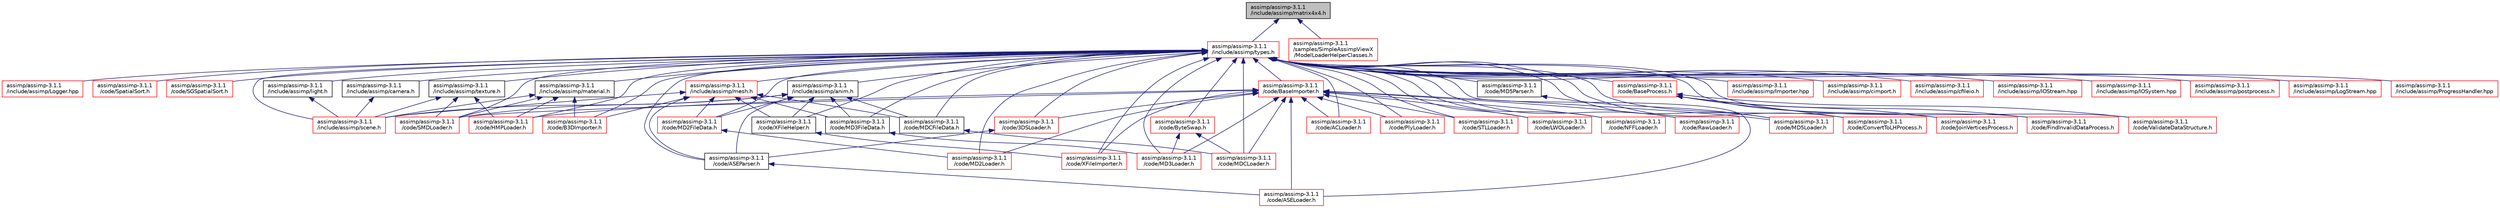 digraph "assimp/assimp-3.1.1/include/assimp/matrix4x4.h"
{
  edge [fontname="Helvetica",fontsize="10",labelfontname="Helvetica",labelfontsize="10"];
  node [fontname="Helvetica",fontsize="10",shape=record];
  Node1 [label="assimp/assimp-3.1.1\l/include/assimp/matrix4x4.h",height=0.2,width=0.4,color="black", fillcolor="grey75", style="filled", fontcolor="black"];
  Node1 -> Node2 [dir="back",color="midnightblue",fontsize="10",style="solid",fontname="Helvetica"];
  Node2 [label="assimp/assimp-3.1.1\l/include/assimp/types.h",height=0.2,width=0.4,color="red", fillcolor="white", style="filled",URL="$assimp_2assimp-3_81_81_2include_2assimp_2types_8h_source.html"];
  Node2 -> Node3 [dir="back",color="midnightblue",fontsize="10",style="solid",fontname="Helvetica"];
  Node3 [label="assimp/assimp-3.1.1\l/include/assimp/Logger.hpp",height=0.2,width=0.4,color="red", fillcolor="white", style="filled",URL="$_logger_8hpp.html",tooltip="Abstract base class &#39;Logger&#39;, base of the logging system. "];
  Node2 -> Node4 [dir="back",color="midnightblue",fontsize="10",style="solid",fontname="Helvetica"];
  Node4 [label="assimp/assimp-3.1.1\l/code/SpatialSort.h",height=0.2,width=0.4,color="red", fillcolor="white", style="filled",URL="$_spatial_sort_8h_source.html"];
  Node2 -> Node5 [dir="back",color="midnightblue",fontsize="10",style="solid",fontname="Helvetica"];
  Node5 [label="assimp/assimp-3.1.1\l/code/SGSpatialSort.h",height=0.2,width=0.4,color="red", fillcolor="white", style="filled",URL="$_s_g_spatial_sort_8h_source.html"];
  Node2 -> Node6 [dir="back",color="midnightblue",fontsize="10",style="solid",fontname="Helvetica"];
  Node6 [label="assimp/assimp-3.1.1\l/code/BaseImporter.h",height=0.2,width=0.4,color="red", fillcolor="white", style="filled",URL="$_base_importer_8h_source.html"];
  Node6 -> Node7 [dir="back",color="midnightblue",fontsize="10",style="solid",fontname="Helvetica"];
  Node7 [label="assimp/assimp-3.1.1\l/code/3DSLoader.h",height=0.2,width=0.4,color="red", fillcolor="white", style="filled",URL="$3_d_s_loader_8h.html",tooltip="3DS File format loader "];
  Node7 -> Node8 [dir="back",color="midnightblue",fontsize="10",style="solid",fontname="Helvetica"];
  Node8 [label="assimp/assimp-3.1.1\l/code/ASEParser.h",height=0.2,width=0.4,color="black", fillcolor="white", style="filled",URL="$_a_s_e_parser_8h_source.html"];
  Node8 -> Node9 [dir="back",color="midnightblue",fontsize="10",style="solid",fontname="Helvetica"];
  Node9 [label="assimp/assimp-3.1.1\l/code/ASELoader.h",height=0.2,width=0.4,color="red", fillcolor="white", style="filled",URL="$_a_s_e_loader_8h.html",tooltip="Definition of the .ASE importer class. "];
  Node6 -> Node10 [dir="back",color="midnightblue",fontsize="10",style="solid",fontname="Helvetica"];
  Node10 [label="assimp/assimp-3.1.1\l/code/ACLoader.h",height=0.2,width=0.4,color="red", fillcolor="white", style="filled",URL="$_a_c_loader_8h.html",tooltip="Declaration of the .ac importer class. "];
  Node6 -> Node9 [dir="back",color="midnightblue",fontsize="10",style="solid",fontname="Helvetica"];
  Node6 -> Node11 [dir="back",color="midnightblue",fontsize="10",style="solid",fontname="Helvetica"];
  Node11 [label="assimp/assimp-3.1.1\l/code/HMPLoader.h",height=0.2,width=0.4,color="red", fillcolor="white", style="filled",URL="$_h_m_p_loader_8h.html",tooltip="Declaration of the HMP importer class. "];
  Node6 -> Node12 [dir="back",color="midnightblue",fontsize="10",style="solid",fontname="Helvetica"];
  Node12 [label="assimp/assimp-3.1.1\l/code/XFileImporter.h",height=0.2,width=0.4,color="red", fillcolor="white", style="filled",URL="$_x_file_importer_8h.html",tooltip="Definition of the XFile importer class. "];
  Node6 -> Node13 [dir="back",color="midnightblue",fontsize="10",style="solid",fontname="Helvetica"];
  Node13 [label="assimp/assimp-3.1.1\l/code/MD3Loader.h",height=0.2,width=0.4,color="red", fillcolor="white", style="filled",URL="$_m_d3_loader_8h.html",tooltip="Declaration of the .MD3 importer class. "];
  Node6 -> Node14 [dir="back",color="midnightblue",fontsize="10",style="solid",fontname="Helvetica"];
  Node14 [label="assimp/assimp-3.1.1\l/code/MD2Loader.h",height=0.2,width=0.4,color="red", fillcolor="white", style="filled",URL="$_m_d2_loader_8h.html",tooltip="Declaration of the .MD2 importer class. "];
  Node6 -> Node15 [dir="back",color="midnightblue",fontsize="10",style="solid",fontname="Helvetica"];
  Node15 [label="assimp/assimp-3.1.1\l/code/PlyLoader.h",height=0.2,width=0.4,color="red", fillcolor="white", style="filled",URL="$_ply_loader_8h.html",tooltip="Declaration of the .ply importer class. "];
  Node6 -> Node16 [dir="back",color="midnightblue",fontsize="10",style="solid",fontname="Helvetica"];
  Node16 [label="assimp/assimp-3.1.1\l/code/SMDLoader.h",height=0.2,width=0.4,color="red", fillcolor="white", style="filled",URL="$_s_m_d_loader_8h.html",tooltip="Defintion of the Valve SMD file format. "];
  Node6 -> Node17 [dir="back",color="midnightblue",fontsize="10",style="solid",fontname="Helvetica"];
  Node17 [label="assimp/assimp-3.1.1\l/code/MDCLoader.h",height=0.2,width=0.4,color="red", fillcolor="white", style="filled",URL="$_m_d_c_loader_8h.html",tooltip="Definition of the MDC importer class. "];
  Node6 -> Node18 [dir="back",color="midnightblue",fontsize="10",style="solid",fontname="Helvetica"];
  Node18 [label="assimp/assimp-3.1.1\l/code/MD5Loader.h",height=0.2,width=0.4,color="red", fillcolor="white", style="filled",URL="$_m_d5_loader_8h.html",tooltip="Definition of the .MD5 importer class. http://www.modwiki.net/wiki/MD5_(file_format) ..."];
  Node6 -> Node19 [dir="back",color="midnightblue",fontsize="10",style="solid",fontname="Helvetica"];
  Node19 [label="assimp/assimp-3.1.1\l/code/STLLoader.h",height=0.2,width=0.4,color="red", fillcolor="white", style="filled",URL="$_s_t_l_loader_8h.html"];
  Node6 -> Node20 [dir="back",color="midnightblue",fontsize="10",style="solid",fontname="Helvetica"];
  Node20 [label="assimp/assimp-3.1.1\l/code/LWOLoader.h",height=0.2,width=0.4,color="red", fillcolor="white", style="filled",URL="$_l_w_o_loader_8h_source.html"];
  Node6 -> Node21 [dir="back",color="midnightblue",fontsize="10",style="solid",fontname="Helvetica"];
  Node21 [label="assimp/assimp-3.1.1\l/code/NFFLoader.h",height=0.2,width=0.4,color="red", fillcolor="white", style="filled",URL="$_n_f_f_loader_8h.html",tooltip="Declaration of the NFF importer class. "];
  Node6 -> Node22 [dir="back",color="midnightblue",fontsize="10",style="solid",fontname="Helvetica"];
  Node22 [label="assimp/assimp-3.1.1\l/code/RawLoader.h",height=0.2,width=0.4,color="red", fillcolor="white", style="filled",URL="$_raw_loader_8h.html",tooltip="Declaration of the RAW importer class. "];
  Node2 -> Node7 [dir="back",color="midnightblue",fontsize="10",style="solid",fontname="Helvetica"];
  Node2 -> Node10 [dir="back",color="midnightblue",fontsize="10",style="solid",fontname="Helvetica"];
  Node2 -> Node9 [dir="back",color="midnightblue",fontsize="10",style="solid",fontname="Helvetica"];
  Node2 -> Node8 [dir="back",color="midnightblue",fontsize="10",style="solid",fontname="Helvetica"];
  Node2 -> Node23 [dir="back",color="midnightblue",fontsize="10",style="solid",fontname="Helvetica"];
  Node23 [label="assimp/assimp-3.1.1\l/include/assimp/mesh.h",height=0.2,width=0.4,color="red", fillcolor="white", style="filled",URL="$assimp_2assimp-3_81_81_2include_2assimp_2mesh_8h_source.html"];
  Node23 -> Node8 [dir="back",color="midnightblue",fontsize="10",style="solid",fontname="Helvetica"];
  Node23 -> Node24 [dir="back",color="midnightblue",fontsize="10",style="solid",fontname="Helvetica"];
  Node24 [label="assimp/assimp-3.1.1\l/include/assimp/scene.h",height=0.2,width=0.4,color="red", fillcolor="white", style="filled",URL="$scene_8h_source.html"];
  Node23 -> Node25 [dir="back",color="midnightblue",fontsize="10",style="solid",fontname="Helvetica"];
  Node25 [label="assimp/assimp-3.1.1\l/code/B3DImporter.h",height=0.2,width=0.4,color="red", fillcolor="white", style="filled",URL="$_b3_d_importer_8h_source.html"];
  Node23 -> Node26 [dir="back",color="midnightblue",fontsize="10",style="solid",fontname="Helvetica"];
  Node26 [label="assimp/assimp-3.1.1\l/code/MD2FileData.h",height=0.2,width=0.4,color="red", fillcolor="white", style="filled",URL="$_m_d2_file_data_8h.html",tooltip="Defines helper data structures for importing MD2 files http://linux.ucla.edu/~phaethon/q3/formats/md2..."];
  Node26 -> Node14 [dir="back",color="midnightblue",fontsize="10",style="solid",fontname="Helvetica"];
  Node23 -> Node27 [dir="back",color="midnightblue",fontsize="10",style="solid",fontname="Helvetica"];
  Node27 [label="assimp/assimp-3.1.1\l/code/XFileHelper.h",height=0.2,width=0.4,color="black", fillcolor="white", style="filled",URL="$_x_file_helper_8h_source.html"];
  Node27 -> Node12 [dir="back",color="midnightblue",fontsize="10",style="solid",fontname="Helvetica"];
  Node23 -> Node28 [dir="back",color="midnightblue",fontsize="10",style="solid",fontname="Helvetica"];
  Node28 [label="assimp/assimp-3.1.1\l/code/MD3FileData.h",height=0.2,width=0.4,color="black", fillcolor="white", style="filled",URL="$_m_d3_file_data_8h.html",tooltip="Defines helper data structures for importing MD3 files. http://linux.ucla.edu/~phaethon/q3/formats/md..."];
  Node28 -> Node13 [dir="back",color="midnightblue",fontsize="10",style="solid",fontname="Helvetica"];
  Node23 -> Node29 [dir="back",color="midnightblue",fontsize="10",style="solid",fontname="Helvetica"];
  Node29 [label="assimp/assimp-3.1.1\l/code/MDCFileData.h",height=0.2,width=0.4,color="black", fillcolor="white", style="filled",URL="$_m_d_c_file_data_8h_source.html"];
  Node29 -> Node17 [dir="back",color="midnightblue",fontsize="10",style="solid",fontname="Helvetica"];
  Node2 -> Node30 [dir="back",color="midnightblue",fontsize="10",style="solid",fontname="Helvetica"];
  Node30 [label="assimp/assimp-3.1.1\l/include/assimp/anim.h",height=0.2,width=0.4,color="black", fillcolor="white", style="filled",URL="$anim_8h.html",tooltip="Defines the data structures in which the imported animations are returned. "];
  Node30 -> Node8 [dir="back",color="midnightblue",fontsize="10",style="solid",fontname="Helvetica"];
  Node30 -> Node26 [dir="back",color="midnightblue",fontsize="10",style="solid",fontname="Helvetica"];
  Node30 -> Node27 [dir="back",color="midnightblue",fontsize="10",style="solid",fontname="Helvetica"];
  Node30 -> Node28 [dir="back",color="midnightblue",fontsize="10",style="solid",fontname="Helvetica"];
  Node30 -> Node16 [dir="back",color="midnightblue",fontsize="10",style="solid",fontname="Helvetica"];
  Node30 -> Node29 [dir="back",color="midnightblue",fontsize="10",style="solid",fontname="Helvetica"];
  Node30 -> Node24 [dir="back",color="midnightblue",fontsize="10",style="solid",fontname="Helvetica"];
  Node2 -> Node31 [dir="back",color="midnightblue",fontsize="10",style="solid",fontname="Helvetica"];
  Node31 [label="assimp/assimp-3.1.1\l/code/BaseProcess.h",height=0.2,width=0.4,color="red", fillcolor="white", style="filled",URL="$_base_process_8h_source.html"];
  Node31 -> Node32 [dir="back",color="midnightblue",fontsize="10",style="solid",fontname="Helvetica"];
  Node32 [label="assimp/assimp-3.1.1\l/code/ConvertToLHProcess.h",height=0.2,width=0.4,color="red", fillcolor="white", style="filled",URL="$_convert_to_l_h_process_8h_source.html"];
  Node31 -> Node33 [dir="back",color="midnightblue",fontsize="10",style="solid",fontname="Helvetica"];
  Node33 [label="assimp/assimp-3.1.1\l/code/JoinVerticesProcess.h",height=0.2,width=0.4,color="red", fillcolor="white", style="filled",URL="$_join_vertices_process_8h_source.html"];
  Node31 -> Node34 [dir="back",color="midnightblue",fontsize="10",style="solid",fontname="Helvetica"];
  Node34 [label="assimp/assimp-3.1.1\l/code/FindInvalidDataProcess.h",height=0.2,width=0.4,color="red", fillcolor="white", style="filled",URL="$_find_invalid_data_process_8h_source.html"];
  Node31 -> Node35 [dir="back",color="midnightblue",fontsize="10",style="solid",fontname="Helvetica"];
  Node35 [label="assimp/assimp-3.1.1\l/code/ValidateDataStructure.h",height=0.2,width=0.4,color="red", fillcolor="white", style="filled",URL="$_validate_data_structure_8h_source.html"];
  Node2 -> Node36 [dir="back",color="midnightblue",fontsize="10",style="solid",fontname="Helvetica"];
  Node36 [label="assimp/assimp-3.1.1\l/include/assimp/Importer.hpp",height=0.2,width=0.4,color="red", fillcolor="white", style="filled",URL="$_importer_8hpp_source.html"];
  Node2 -> Node37 [dir="back",color="midnightblue",fontsize="10",style="solid",fontname="Helvetica"];
  Node37 [label="assimp/assimp-3.1.1\l/include/assimp/cimport.h",height=0.2,width=0.4,color="red", fillcolor="white", style="filled",URL="$cimport_8h_source.html"];
  Node2 -> Node38 [dir="back",color="midnightblue",fontsize="10",style="solid",fontname="Helvetica"];
  Node38 [label="assimp/assimp-3.1.1\l/include/assimp/cfileio.h",height=0.2,width=0.4,color="red", fillcolor="white", style="filled",URL="$cfileio_8h_source.html"];
  Node2 -> Node39 [dir="back",color="midnightblue",fontsize="10",style="solid",fontname="Helvetica"];
  Node39 [label="assimp/assimp-3.1.1\l/include/assimp/IOStream.hpp",height=0.2,width=0.4,color="red", fillcolor="white", style="filled",URL="$_i_o_stream_8hpp_source.html"];
  Node2 -> Node40 [dir="back",color="midnightblue",fontsize="10",style="solid",fontname="Helvetica"];
  Node40 [label="assimp/assimp-3.1.1\l/include/assimp/IOSystem.hpp",height=0.2,width=0.4,color="red", fillcolor="white", style="filled",URL="$_i_o_system_8hpp_source.html"];
  Node2 -> Node24 [dir="back",color="midnightblue",fontsize="10",style="solid",fontname="Helvetica"];
  Node2 -> Node41 [dir="back",color="midnightblue",fontsize="10",style="solid",fontname="Helvetica"];
  Node41 [label="assimp/assimp-3.1.1\l/include/assimp/texture.h",height=0.2,width=0.4,color="black", fillcolor="white", style="filled",URL="$texture_8h.html",tooltip="Defines texture helper structures for the library. "];
  Node41 -> Node24 [dir="back",color="midnightblue",fontsize="10",style="solid",fontname="Helvetica"];
  Node41 -> Node11 [dir="back",color="midnightblue",fontsize="10",style="solid",fontname="Helvetica"];
  Node41 -> Node16 [dir="back",color="midnightblue",fontsize="10",style="solid",fontname="Helvetica"];
  Node2 -> Node42 [dir="back",color="midnightblue",fontsize="10",style="solid",fontname="Helvetica"];
  Node42 [label="assimp/assimp-3.1.1\l/include/assimp/light.h",height=0.2,width=0.4,color="black", fillcolor="white", style="filled",URL="$light_8h.html",tooltip="Defines the aiLight data structure. "];
  Node42 -> Node24 [dir="back",color="midnightblue",fontsize="10",style="solid",fontname="Helvetica"];
  Node2 -> Node43 [dir="back",color="midnightblue",fontsize="10",style="solid",fontname="Helvetica"];
  Node43 [label="assimp/assimp-3.1.1\l/include/assimp/camera.h",height=0.2,width=0.4,color="black", fillcolor="white", style="filled",URL="$assimp_2assimp-3_81_81_2include_2assimp_2camera_8h_source.html"];
  Node43 -> Node24 [dir="back",color="midnightblue",fontsize="10",style="solid",fontname="Helvetica"];
  Node2 -> Node44 [dir="back",color="midnightblue",fontsize="10",style="solid",fontname="Helvetica"];
  Node44 [label="assimp/assimp-3.1.1\l/include/assimp/material.h",height=0.2,width=0.4,color="black", fillcolor="white", style="filled",URL="$material_8h.html",tooltip="Defines the material system of the library. "];
  Node44 -> Node24 [dir="back",color="midnightblue",fontsize="10",style="solid",fontname="Helvetica"];
  Node44 -> Node25 [dir="back",color="midnightblue",fontsize="10",style="solid",fontname="Helvetica"];
  Node44 -> Node11 [dir="back",color="midnightblue",fontsize="10",style="solid",fontname="Helvetica"];
  Node44 -> Node16 [dir="back",color="midnightblue",fontsize="10",style="solid",fontname="Helvetica"];
  Node2 -> Node25 [dir="back",color="midnightblue",fontsize="10",style="solid",fontname="Helvetica"];
  Node2 -> Node32 [dir="back",color="midnightblue",fontsize="10",style="solid",fontname="Helvetica"];
  Node2 -> Node45 [dir="back",color="midnightblue",fontsize="10",style="solid",fontname="Helvetica"];
  Node45 [label="assimp/assimp-3.1.1\l/code/ByteSwap.h",height=0.2,width=0.4,color="red", fillcolor="white", style="filled",URL="$_byte_swap_8h_source.html"];
  Node45 -> Node13 [dir="back",color="midnightblue",fontsize="10",style="solid",fontname="Helvetica"];
  Node45 -> Node17 [dir="back",color="midnightblue",fontsize="10",style="solid",fontname="Helvetica"];
  Node2 -> Node46 [dir="back",color="midnightblue",fontsize="10",style="solid",fontname="Helvetica"];
  Node46 [label="assimp/assimp-3.1.1\l/include/assimp/postprocess.h",height=0.2,width=0.4,color="red", fillcolor="white", style="filled",URL="$postprocess_8h.html",tooltip="Definitions for import post processing steps. "];
  Node2 -> Node47 [dir="back",color="midnightblue",fontsize="10",style="solid",fontname="Helvetica"];
  Node47 [label="assimp/assimp-3.1.1\l/include/assimp/LogStream.hpp",height=0.2,width=0.4,color="red", fillcolor="white", style="filled",URL="$_log_stream_8hpp_source.html"];
  Node2 -> Node48 [dir="back",color="midnightblue",fontsize="10",style="solid",fontname="Helvetica"];
  Node48 [label="assimp/assimp-3.1.1\l/include/assimp/ProgressHandler.hpp",height=0.2,width=0.4,color="red", fillcolor="white", style="filled",URL="$_progress_handler_8hpp.html",tooltip="Abstract base class &#39;ProgressHandler&#39;. "];
  Node2 -> Node33 [dir="back",color="midnightblue",fontsize="10",style="solid",fontname="Helvetica"];
  Node2 -> Node34 [dir="back",color="midnightblue",fontsize="10",style="solid",fontname="Helvetica"];
  Node2 -> Node11 [dir="back",color="midnightblue",fontsize="10",style="solid",fontname="Helvetica"];
  Node2 -> Node26 [dir="back",color="midnightblue",fontsize="10",style="solid",fontname="Helvetica"];
  Node2 -> Node35 [dir="back",color="midnightblue",fontsize="10",style="solid",fontname="Helvetica"];
  Node2 -> Node27 [dir="back",color="midnightblue",fontsize="10",style="solid",fontname="Helvetica"];
  Node2 -> Node12 [dir="back",color="midnightblue",fontsize="10",style="solid",fontname="Helvetica"];
  Node2 -> Node13 [dir="back",color="midnightblue",fontsize="10",style="solid",fontname="Helvetica"];
  Node2 -> Node28 [dir="back",color="midnightblue",fontsize="10",style="solid",fontname="Helvetica"];
  Node2 -> Node14 [dir="back",color="midnightblue",fontsize="10",style="solid",fontname="Helvetica"];
  Node2 -> Node15 [dir="back",color="midnightblue",fontsize="10",style="solid",fontname="Helvetica"];
  Node2 -> Node16 [dir="back",color="midnightblue",fontsize="10",style="solid",fontname="Helvetica"];
  Node2 -> Node17 [dir="back",color="midnightblue",fontsize="10",style="solid",fontname="Helvetica"];
  Node2 -> Node29 [dir="back",color="midnightblue",fontsize="10",style="solid",fontname="Helvetica"];
  Node2 -> Node49 [dir="back",color="midnightblue",fontsize="10",style="solid",fontname="Helvetica"];
  Node49 [label="assimp/assimp-3.1.1\l/code/MD5Parser.h",height=0.2,width=0.4,color="black", fillcolor="white", style="filled",URL="$_m_d5_parser_8h.html",tooltip="Definition of the .MD5 parser class. http://www.modwiki.net/wiki/MD5_(file_format) ..."];
  Node49 -> Node18 [dir="back",color="midnightblue",fontsize="10",style="solid",fontname="Helvetica"];
  Node2 -> Node18 [dir="back",color="midnightblue",fontsize="10",style="solid",fontname="Helvetica"];
  Node2 -> Node19 [dir="back",color="midnightblue",fontsize="10",style="solid",fontname="Helvetica"];
  Node2 -> Node20 [dir="back",color="midnightblue",fontsize="10",style="solid",fontname="Helvetica"];
  Node2 -> Node21 [dir="back",color="midnightblue",fontsize="10",style="solid",fontname="Helvetica"];
  Node2 -> Node22 [dir="back",color="midnightblue",fontsize="10",style="solid",fontname="Helvetica"];
  Node1 -> Node50 [dir="back",color="midnightblue",fontsize="10",style="solid",fontname="Helvetica"];
  Node50 [label="assimp/assimp-3.1.1\l/samples/SimpleAssimpViewX\l/ModelLoaderHelperClasses.h",height=0.2,width=0.4,color="red", fillcolor="white", style="filled",URL="$_model_loader_helper_classes_8h_source.html"];
}
